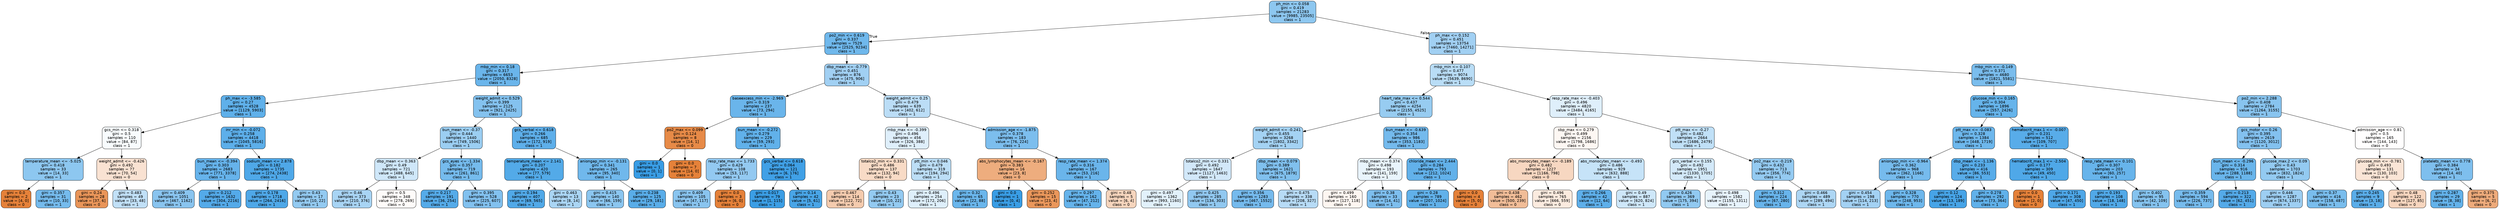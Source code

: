 digraph Tree {
node [shape=box, style="filled, rounded", color="black", fontname="helvetica"] ;
edge [fontname="helvetica"] ;
0 [label="ph_min <= 0.058\ngini = 0.419\nsamples = 21283\nvalue = [9985, 23505]\nclass = 1", fillcolor="#8dc7f0"] ;
1 [label="po2_min <= 0.619\ngini = 0.337\nsamples = 7529\nvalue = [2525, 9234]\nclass = 1", fillcolor="#6fb8ec"] ;
0 -> 1 [labeldistance=2.5, labelangle=45, headlabel="True"] ;
2 [label="mbp_min <= 0.18\ngini = 0.317\nsamples = 6653\nvalue = [2050, 8328]\nclass = 1", fillcolor="#6ab5eb"] ;
1 -> 2 ;
3 [label="ph_max <= -3.585\ngini = 0.27\nsamples = 4528\nvalue = [1129, 5903]\nclass = 1", fillcolor="#5fb0ea"] ;
2 -> 3 ;
4 [label="gcs_min <= 0.318\ngini = 0.5\nsamples = 110\nvalue = [84, 87]\nclass = 1", fillcolor="#f8fcfe"] ;
3 -> 4 ;
5 [label="temperature_mean <= -5.025\ngini = 0.418\nsamples = 33\nvalue = [14, 33]\nclass = 1", fillcolor="#8dc7f0"] ;
4 -> 5 ;
6 [label="gini = 0.0\nsamples = 2\nvalue = [4, 0]\nclass = 0", fillcolor="#e58139"] ;
5 -> 6 ;
7 [label="gini = 0.357\nsamples = 31\nvalue = [10, 33]\nclass = 1", fillcolor="#75bbed"] ;
5 -> 7 ;
8 [label="weight_admit <= -0.426\ngini = 0.492\nsamples = 77\nvalue = [70, 54]\nclass = 0", fillcolor="#f9e2d2"] ;
4 -> 8 ;
9 [label="gini = 0.24\nsamples = 28\nvalue = [37, 6]\nclass = 0", fillcolor="#e99559"] ;
8 -> 9 ;
10 [label="gini = 0.483\nsamples = 49\nvalue = [33, 48]\nclass = 1", fillcolor="#c1e0f7"] ;
8 -> 10 ;
11 [label="inr_min <= -0.072\ngini = 0.258\nsamples = 4418\nvalue = [1045, 5816]\nclass = 1", fillcolor="#5dafea"] ;
3 -> 11 ;
12 [label="bun_mean <= -0.394\ngini = 0.303\nsamples = 2683\nvalue = [771, 3378]\nclass = 1", fillcolor="#66b3eb"] ;
11 -> 12 ;
13 [label="gini = 0.409\nsamples = 1051\nvalue = [467, 1162]\nclass = 1", fillcolor="#89c4ef"] ;
12 -> 13 ;
14 [label="gini = 0.212\nsamples = 1632\nvalue = [304, 2216]\nclass = 1", fillcolor="#54aae9"] ;
12 -> 14 ;
15 [label="sodium_mean <= 2.878\ngini = 0.182\nsamples = 1735\nvalue = [274, 2438]\nclass = 1", fillcolor="#4fa8e8"] ;
11 -> 15 ;
16 [label="gini = 0.178\nsamples = 1718\nvalue = [264, 2416]\nclass = 1", fillcolor="#4fa8e8"] ;
15 -> 16 ;
17 [label="gini = 0.43\nsamples = 17\nvalue = [10, 22]\nclass = 1", fillcolor="#93caf1"] ;
15 -> 17 ;
18 [label="weight_admit <= 0.529\ngini = 0.399\nsamples = 2125\nvalue = [921, 2425]\nclass = 1", fillcolor="#84c2ef"] ;
2 -> 18 ;
19 [label="bun_mean <= -0.37\ngini = 0.444\nsamples = 1440\nvalue = [749, 1506]\nclass = 1", fillcolor="#9bcef2"] ;
18 -> 19 ;
20 [label="dbp_mean <= 0.363\ngini = 0.49\nsamples = 721\nvalue = [488, 645]\nclass = 1", fillcolor="#cfe7f9"] ;
19 -> 20 ;
21 [label="gini = 0.46\nsamples = 373\nvalue = [210, 376]\nclass = 1", fillcolor="#a8d4f4"] ;
20 -> 21 ;
22 [label="gini = 0.5\nsamples = 348\nvalue = [278, 269]\nclass = 0", fillcolor="#fefbf9"] ;
20 -> 22 ;
23 [label="gcs_eyes <= -1.334\ngini = 0.357\nsamples = 719\nvalue = [261, 861]\nclass = 1", fillcolor="#75bbed"] ;
19 -> 23 ;
24 [label="gini = 0.217\nsamples = 191\nvalue = [36, 254]\nclass = 1", fillcolor="#55abe9"] ;
23 -> 24 ;
25 [label="gini = 0.395\nsamples = 528\nvalue = [225, 607]\nclass = 1", fillcolor="#82c1ef"] ;
23 -> 25 ;
26 [label="gcs_verbal <= 0.618\ngini = 0.266\nsamples = 685\nvalue = [172, 919]\nclass = 1", fillcolor="#5eafea"] ;
18 -> 26 ;
27 [label="temperature_mean <= 2.141\ngini = 0.207\nsamples = 420\nvalue = [77, 579]\nclass = 1", fillcolor="#53aae8"] ;
26 -> 27 ;
28 [label="gini = 0.194\nsamples = 407\nvalue = [69, 565]\nclass = 1", fillcolor="#51a9e8"] ;
27 -> 28 ;
29 [label="gini = 0.463\nsamples = 13\nvalue = [8, 14]\nclass = 1", fillcolor="#aad5f4"] ;
27 -> 29 ;
30 [label="aniongap_min <= -0.131\ngini = 0.341\nsamples = 265\nvalue = [95, 340]\nclass = 1", fillcolor="#70b8ec"] ;
26 -> 30 ;
31 [label="gini = 0.415\nsamples = 140\nvalue = [66, 159]\nclass = 1", fillcolor="#8bc6f0"] ;
30 -> 31 ;
32 [label="gini = 0.238\nsamples = 125\nvalue = [29, 181]\nclass = 1", fillcolor="#59ade9"] ;
30 -> 32 ;
33 [label="dbp_mean <= -0.779\ngini = 0.451\nsamples = 876\nvalue = [475, 906]\nclass = 1", fillcolor="#a1d0f3"] ;
1 -> 33 ;
34 [label="baseexcess_min <= -2.969\ngini = 0.319\nsamples = 237\nvalue = [73, 294]\nclass = 1", fillcolor="#6ab5eb"] ;
33 -> 34 ;
35 [label="po2_max <= 0.099\ngini = 0.124\nsamples = 8\nvalue = [14, 1]\nclass = 0", fillcolor="#e78a47"] ;
34 -> 35 ;
36 [label="gini = 0.0\nsamples = 1\nvalue = [0, 1]\nclass = 1", fillcolor="#399de5"] ;
35 -> 36 ;
37 [label="gini = 0.0\nsamples = 7\nvalue = [14, 0]\nclass = 0", fillcolor="#e58139"] ;
35 -> 37 ;
38 [label="bun_mean <= -0.272\ngini = 0.279\nsamples = 229\nvalue = [59, 293]\nclass = 1", fillcolor="#61b1ea"] ;
34 -> 38 ;
39 [label="resp_rate_max <= 1.733\ngini = 0.429\nsamples = 108\nvalue = [53, 117]\nclass = 1", fillcolor="#93c9f1"] ;
38 -> 39 ;
40 [label="gini = 0.409\nsamples = 105\nvalue = [47, 117]\nclass = 1", fillcolor="#89c4ef"] ;
39 -> 40 ;
41 [label="gini = 0.0\nsamples = 3\nvalue = [6, 0]\nclass = 0", fillcolor="#e58139"] ;
39 -> 41 ;
42 [label="gcs_verbal <= 0.618\ngini = 0.064\nsamples = 121\nvalue = [6, 176]\nclass = 1", fillcolor="#40a0e6"] ;
38 -> 42 ;
43 [label="gini = 0.017\nsamples = 79\nvalue = [1, 115]\nclass = 1", fillcolor="#3b9ee5"] ;
42 -> 43 ;
44 [label="gini = 0.14\nsamples = 42\nvalue = [5, 61]\nclass = 1", fillcolor="#49a5e7"] ;
42 -> 44 ;
45 [label="weight_admit <= 0.25\ngini = 0.479\nsamples = 639\nvalue = [402, 612]\nclass = 1", fillcolor="#bbddf6"] ;
33 -> 45 ;
46 [label="mbp_max <= -0.399\ngini = 0.496\nsamples = 456\nvalue = [326, 388]\nclass = 1", fillcolor="#dfeffb"] ;
45 -> 46 ;
47 [label="totalco2_min <= 0.331\ngini = 0.486\nsamples = 137\nvalue = [132, 94]\nclass = 0", fillcolor="#f8dbc6"] ;
46 -> 47 ;
48 [label="gini = 0.467\nsamples = 114\nvalue = [122, 72]\nclass = 0", fillcolor="#f4cbae"] ;
47 -> 48 ;
49 [label="gini = 0.43\nsamples = 23\nvalue = [10, 22]\nclass = 1", fillcolor="#93caf1"] ;
47 -> 49 ;
50 [label="ptt_min <= 0.046\ngini = 0.479\nsamples = 319\nvalue = [194, 294]\nclass = 1", fillcolor="#bcdef6"] ;
46 -> 50 ;
51 [label="gini = 0.496\nsamples = 254\nvalue = [172, 206]\nclass = 1", fillcolor="#deeffb"] ;
50 -> 51 ;
52 [label="gini = 0.32\nsamples = 65\nvalue = [22, 88]\nclass = 1", fillcolor="#6ab6ec"] ;
50 -> 52 ;
53 [label="admission_age <= -1.875\ngini = 0.378\nsamples = 183\nvalue = [76, 224]\nclass = 1", fillcolor="#7cbeee"] ;
45 -> 53 ;
54 [label="abs_lymphocytes_mean <= -0.167\ngini = 0.383\nsamples = 16\nvalue = [23, 8]\nclass = 0", fillcolor="#eead7e"] ;
53 -> 54 ;
55 [label="gini = 0.0\nsamples = 1\nvalue = [0, 4]\nclass = 1", fillcolor="#399de5"] ;
54 -> 55 ;
56 [label="gini = 0.252\nsamples = 15\nvalue = [23, 4]\nclass = 0", fillcolor="#ea975b"] ;
54 -> 56 ;
57 [label="resp_rate_mean <= 1.374\ngini = 0.316\nsamples = 167\nvalue = [53, 216]\nclass = 1", fillcolor="#6ab5eb"] ;
53 -> 57 ;
58 [label="gini = 0.297\nsamples = 162\nvalue = [47, 212]\nclass = 1", fillcolor="#65b3eb"] ;
57 -> 58 ;
59 [label="gini = 0.48\nsamples = 5\nvalue = [6, 4]\nclass = 0", fillcolor="#f6d5bd"] ;
57 -> 59 ;
60 [label="ph_max <= 0.152\ngini = 0.451\nsamples = 13754\nvalue = [7460, 14271]\nclass = 1", fillcolor="#a1d0f3"] ;
0 -> 60 [labeldistance=2.5, labelangle=-45, headlabel="False"] ;
61 [label="mbp_min <= 0.107\ngini = 0.477\nsamples = 9074\nvalue = [5639, 8690]\nclass = 1", fillcolor="#b9ddf6"] ;
60 -> 61 ;
62 [label="heart_rate_max <= 0.544\ngini = 0.437\nsamples = 4254\nvalue = [2155, 4525]\nclass = 1", fillcolor="#97ccf1"] ;
61 -> 62 ;
63 [label="weight_admit <= -0.241\ngini = 0.455\nsamples = 3268\nvalue = [1802, 3342]\nclass = 1", fillcolor="#a4d2f3"] ;
62 -> 63 ;
64 [label="totalco2_min <= 0.331\ngini = 0.492\nsamples = 1647\nvalue = [1127, 1463]\nclass = 1", fillcolor="#d2e8f9"] ;
63 -> 64 ;
65 [label="gini = 0.497\nsamples = 1362\nvalue = [993, 1160]\nclass = 1", fillcolor="#e2f1fb"] ;
64 -> 65 ;
66 [label="gini = 0.425\nsamples = 285\nvalue = [134, 303]\nclass = 1", fillcolor="#91c8f0"] ;
64 -> 66 ;
67 [label="dbp_mean <= 0.079\ngini = 0.389\nsamples = 1621\nvalue = [675, 1879]\nclass = 1", fillcolor="#80c0ee"] ;
63 -> 67 ;
68 [label="gini = 0.356\nsamples = 1283\nvalue = [467, 1552]\nclass = 1", fillcolor="#75baed"] ;
67 -> 68 ;
69 [label="gini = 0.475\nsamples = 338\nvalue = [208, 327]\nclass = 1", fillcolor="#b7dbf6"] ;
67 -> 69 ;
70 [label="bun_mean <= -0.639\ngini = 0.354\nsamples = 986\nvalue = [353, 1183]\nclass = 1", fillcolor="#74baed"] ;
62 -> 70 ;
71 [label="mbp_mean <= 0.374\ngini = 0.498\nsamples = 193\nvalue = [141, 159]\nclass = 1", fillcolor="#e9f4fc"] ;
70 -> 71 ;
72 [label="gini = 0.499\nsamples = 160\nvalue = [127, 118]\nclass = 0", fillcolor="#fdf6f1"] ;
71 -> 72 ;
73 [label="gini = 0.38\nsamples = 33\nvalue = [14, 41]\nclass = 1", fillcolor="#7dbeee"] ;
71 -> 73 ;
74 [label="chloride_mean <= 2.444\ngini = 0.284\nsamples = 793\nvalue = [212, 1024]\nclass = 1", fillcolor="#62b1ea"] ;
70 -> 74 ;
75 [label="gini = 0.28\nsamples = 789\nvalue = [207, 1024]\nclass = 1", fillcolor="#61b1ea"] ;
74 -> 75 ;
76 [label="gini = 0.0\nsamples = 4\nvalue = [5, 0]\nclass = 0", fillcolor="#e58139"] ;
74 -> 76 ;
77 [label="resp_rate_max <= -0.403\ngini = 0.496\nsamples = 4820\nvalue = [3484, 4165]\nclass = 1", fillcolor="#dfeffb"] ;
61 -> 77 ;
78 [label="sbp_max <= 0.279\ngini = 0.499\nsamples = 2156\nvalue = [1798, 1686]\nclass = 0", fillcolor="#fdf7f3"] ;
77 -> 78 ;
79 [label="abs_monocytes_mean <= -0.189\ngini = 0.482\nsamples = 1227\nvalue = [1166, 798]\nclass = 0", fillcolor="#f7d7c1"] ;
78 -> 79 ;
80 [label="gini = 0.438\nsamples = 462\nvalue = [500, 239]\nclass = 0", fillcolor="#f1bd98"] ;
79 -> 80 ;
81 [label="gini = 0.496\nsamples = 765\nvalue = [666, 559]\nclass = 0", fillcolor="#fbebdf"] ;
79 -> 81 ;
82 [label="abs_monocytes_mean <= -0.493\ngini = 0.486\nsamples = 929\nvalue = [632, 888]\nclass = 1", fillcolor="#c6e3f8"] ;
78 -> 82 ;
83 [label="gini = 0.266\nsamples = 42\nvalue = [12, 64]\nclass = 1", fillcolor="#5eafea"] ;
82 -> 83 ;
84 [label="gini = 0.49\nsamples = 887\nvalue = [620, 824]\nclass = 1", fillcolor="#cee7f9"] ;
82 -> 84 ;
85 [label="ptt_max <= -0.27\ngini = 0.482\nsamples = 2664\nvalue = [1686, 2479]\nclass = 1", fillcolor="#c0e0f7"] ;
77 -> 85 ;
86 [label="gcs_verbal <= 0.155\ngini = 0.492\nsamples = 1951\nvalue = [1330, 1705]\nclass = 1", fillcolor="#d3e9f9"] ;
85 -> 86 ;
87 [label="gini = 0.426\nsamples = 369\nvalue = [175, 394]\nclass = 1", fillcolor="#91c9f1"] ;
86 -> 87 ;
88 [label="gini = 0.498\nsamples = 1582\nvalue = [1155, 1311]\nclass = 1", fillcolor="#e7f3fc"] ;
86 -> 88 ;
89 [label="po2_max <= -0.219\ngini = 0.432\nsamples = 713\nvalue = [356, 774]\nclass = 1", fillcolor="#94caf1"] ;
85 -> 89 ;
90 [label="gini = 0.312\nsamples = 224\nvalue = [67, 280]\nclass = 1", fillcolor="#68b4eb"] ;
89 -> 90 ;
91 [label="gini = 0.466\nsamples = 489\nvalue = [289, 494]\nclass = 1", fillcolor="#add6f4"] ;
89 -> 91 ;
92 [label="mbp_min <= -0.149\ngini = 0.371\nsamples = 4680\nvalue = [1821, 5581]\nclass = 1", fillcolor="#7abded"] ;
60 -> 92 ;
93 [label="glucose_min <= 0.165\ngini = 0.304\nsamples = 1896\nvalue = [557, 2426]\nclass = 1", fillcolor="#66b4eb"] ;
92 -> 93 ;
94 [label="ptt_max <= -0.083\ngini = 0.328\nsamples = 1384\nvalue = [448, 1719]\nclass = 1", fillcolor="#6db7ec"] ;
93 -> 94 ;
95 [label="aniongap_min <= -0.964\ngini = 0.362\nsamples = 968\nvalue = [362, 1166]\nclass = 1", fillcolor="#76bbed"] ;
94 -> 95 ;
96 [label="gini = 0.454\nsamples = 198\nvalue = [114, 213]\nclass = 1", fillcolor="#a3d1f3"] ;
95 -> 96 ;
97 [label="gini = 0.328\nsamples = 770\nvalue = [248, 953]\nclass = 1", fillcolor="#6db7ec"] ;
95 -> 97 ;
98 [label="dbp_mean <= -1.136\ngini = 0.233\nsamples = 416\nvalue = [86, 553]\nclass = 1", fillcolor="#58ace9"] ;
94 -> 98 ;
99 [label="gini = 0.12\nsamples = 124\nvalue = [13, 189]\nclass = 1", fillcolor="#47a4e7"] ;
98 -> 99 ;
100 [label="gini = 0.278\nsamples = 292\nvalue = [73, 364]\nclass = 1", fillcolor="#61b1ea"] ;
98 -> 100 ;
101 [label="hematocrit_max.1 <= -0.007\ngini = 0.231\nsamples = 512\nvalue = [109, 707]\nclass = 1", fillcolor="#58ace9"] ;
93 -> 101 ;
102 [label="hematocrit_max.1 <= -2.504\ngini = 0.177\nsamples = 309\nvalue = [49, 450]\nclass = 1", fillcolor="#4fa8e8"] ;
101 -> 102 ;
103 [label="gini = 0.0\nsamples = 1\nvalue = [2, 0]\nclass = 0", fillcolor="#e58139"] ;
102 -> 103 ;
104 [label="gini = 0.171\nsamples = 308\nvalue = [47, 450]\nclass = 1", fillcolor="#4ea7e8"] ;
102 -> 104 ;
105 [label="resp_rate_mean <= 0.101\ngini = 0.307\nsamples = 203\nvalue = [60, 257]\nclass = 1", fillcolor="#67b4eb"] ;
101 -> 105 ;
106 [label="gini = 0.193\nsamples = 108\nvalue = [18, 148]\nclass = 1", fillcolor="#51a9e8"] ;
105 -> 106 ;
107 [label="gini = 0.402\nsamples = 95\nvalue = [42, 109]\nclass = 1", fillcolor="#85c3ef"] ;
105 -> 107 ;
108 [label="po2_min <= 2.288\ngini = 0.408\nsamples = 2784\nvalue = [1264, 3155]\nclass = 1", fillcolor="#88c4ef"] ;
92 -> 108 ;
109 [label="gcs_motor <= 0.26\ngini = 0.395\nsamples = 2619\nvalue = [1120, 3012]\nclass = 1", fillcolor="#83c1ef"] ;
108 -> 109 ;
110 [label="bun_mean <= -0.296\ngini = 0.314\nsamples = 916\nvalue = [288, 1188]\nclass = 1", fillcolor="#69b5eb"] ;
109 -> 110 ;
111 [label="gini = 0.359\nsamples = 594\nvalue = [226, 737]\nclass = 1", fillcolor="#76bbed"] ;
110 -> 111 ;
112 [label="gini = 0.213\nsamples = 322\nvalue = [62, 451]\nclass = 1", fillcolor="#54aae9"] ;
110 -> 112 ;
113 [label="glucose_max.2 <= 0.09\ngini = 0.43\nsamples = 1703\nvalue = [832, 1824]\nclass = 1", fillcolor="#93caf1"] ;
109 -> 113 ;
114 [label="gini = 0.446\nsamples = 1287\nvalue = [674, 1337]\nclass = 1", fillcolor="#9dcef2"] ;
113 -> 114 ;
115 [label="gini = 0.37\nsamples = 416\nvalue = [158, 487]\nclass = 1", fillcolor="#79bded"] ;
113 -> 115 ;
116 [label="admission_age <= 0.81\ngini = 0.5\nsamples = 165\nvalue = [144, 143]\nclass = 0", fillcolor="#fffefe"] ;
108 -> 116 ;
117 [label="glucose_min <= -0.781\ngini = 0.493\nsamples = 131\nvalue = [130, 103]\nclass = 0", fillcolor="#fae5d6"] ;
116 -> 117 ;
118 [label="gini = 0.245\nsamples = 9\nvalue = [3, 18]\nclass = 1", fillcolor="#5aade9"] ;
117 -> 118 ;
119 [label="gini = 0.48\nsamples = 122\nvalue = [127, 85]\nclass = 0", fillcolor="#f6d5be"] ;
117 -> 119 ;
120 [label="platelets_mean <= 0.778\ngini = 0.384\nsamples = 34\nvalue = [14, 40]\nclass = 1", fillcolor="#7ebfee"] ;
116 -> 120 ;
121 [label="gini = 0.287\nsamples = 29\nvalue = [8, 38]\nclass = 1", fillcolor="#63b2ea"] ;
120 -> 121 ;
122 [label="gini = 0.375\nsamples = 5\nvalue = [6, 2]\nclass = 0", fillcolor="#eeab7b"] ;
120 -> 122 ;
}